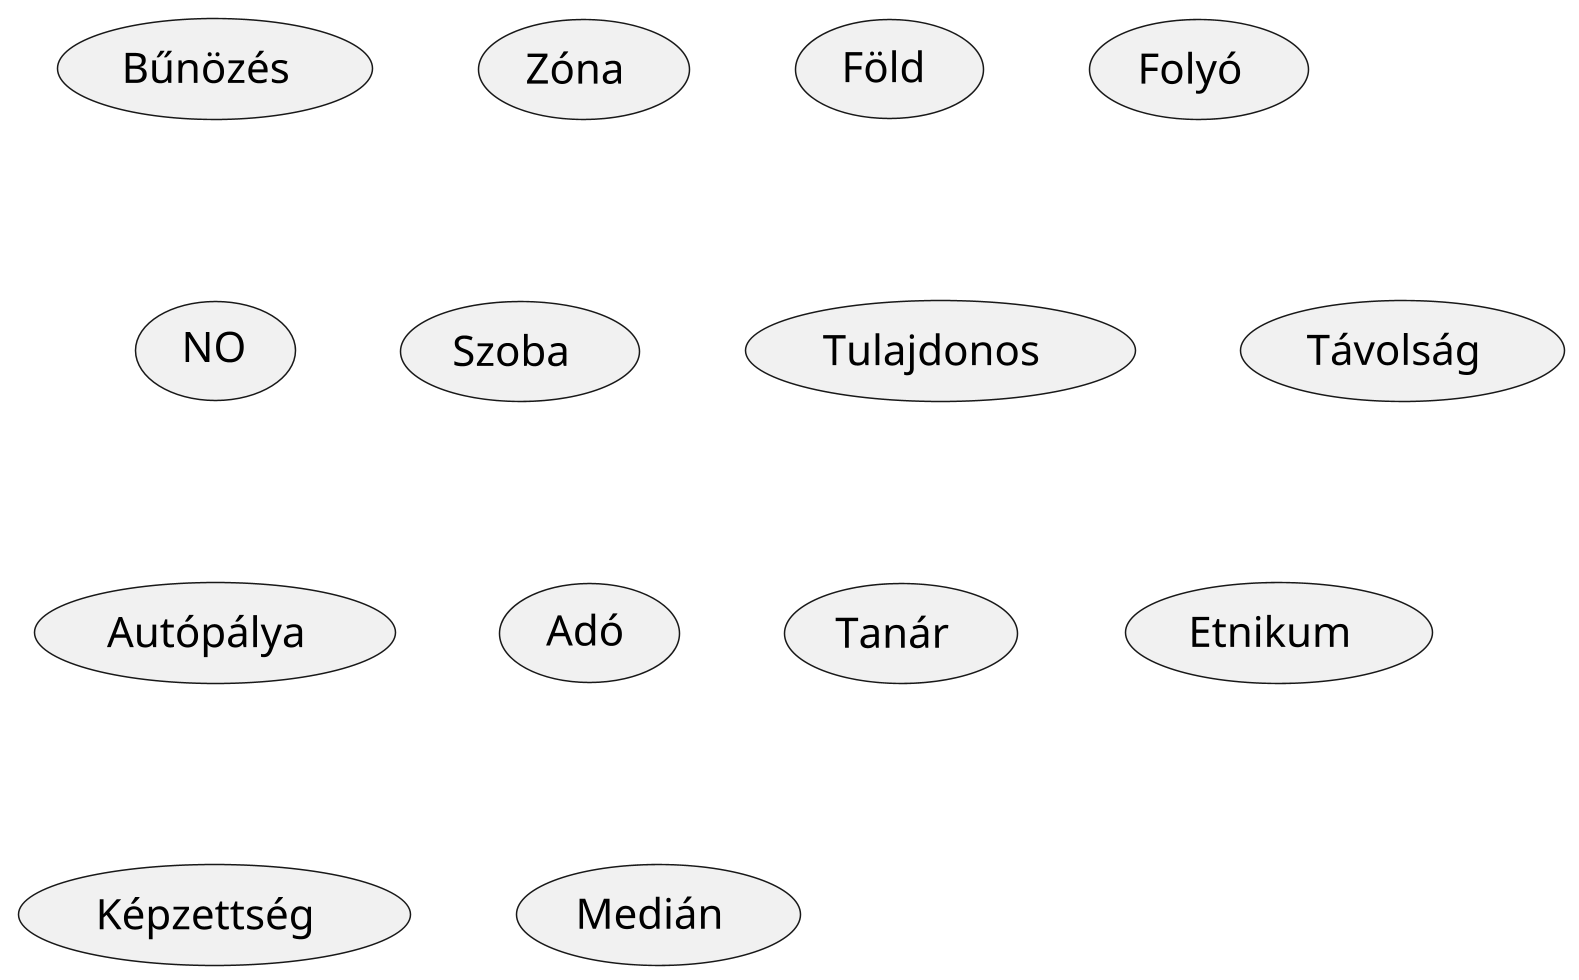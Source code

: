 @startuml housing_ref_known
scale 3

(Bűnözés) as A
(Zóna) as B
(Föld) as C
(Folyó) as D
(NO) as E
(Szoba) as F
(Tulajdonos) as G
(Távolság) as H
(Autópálya) as I
(Adó) as J
(Tanár) as K
(Etnikum) as L
(Képzettség) as M
(Medián) as N

@enduml